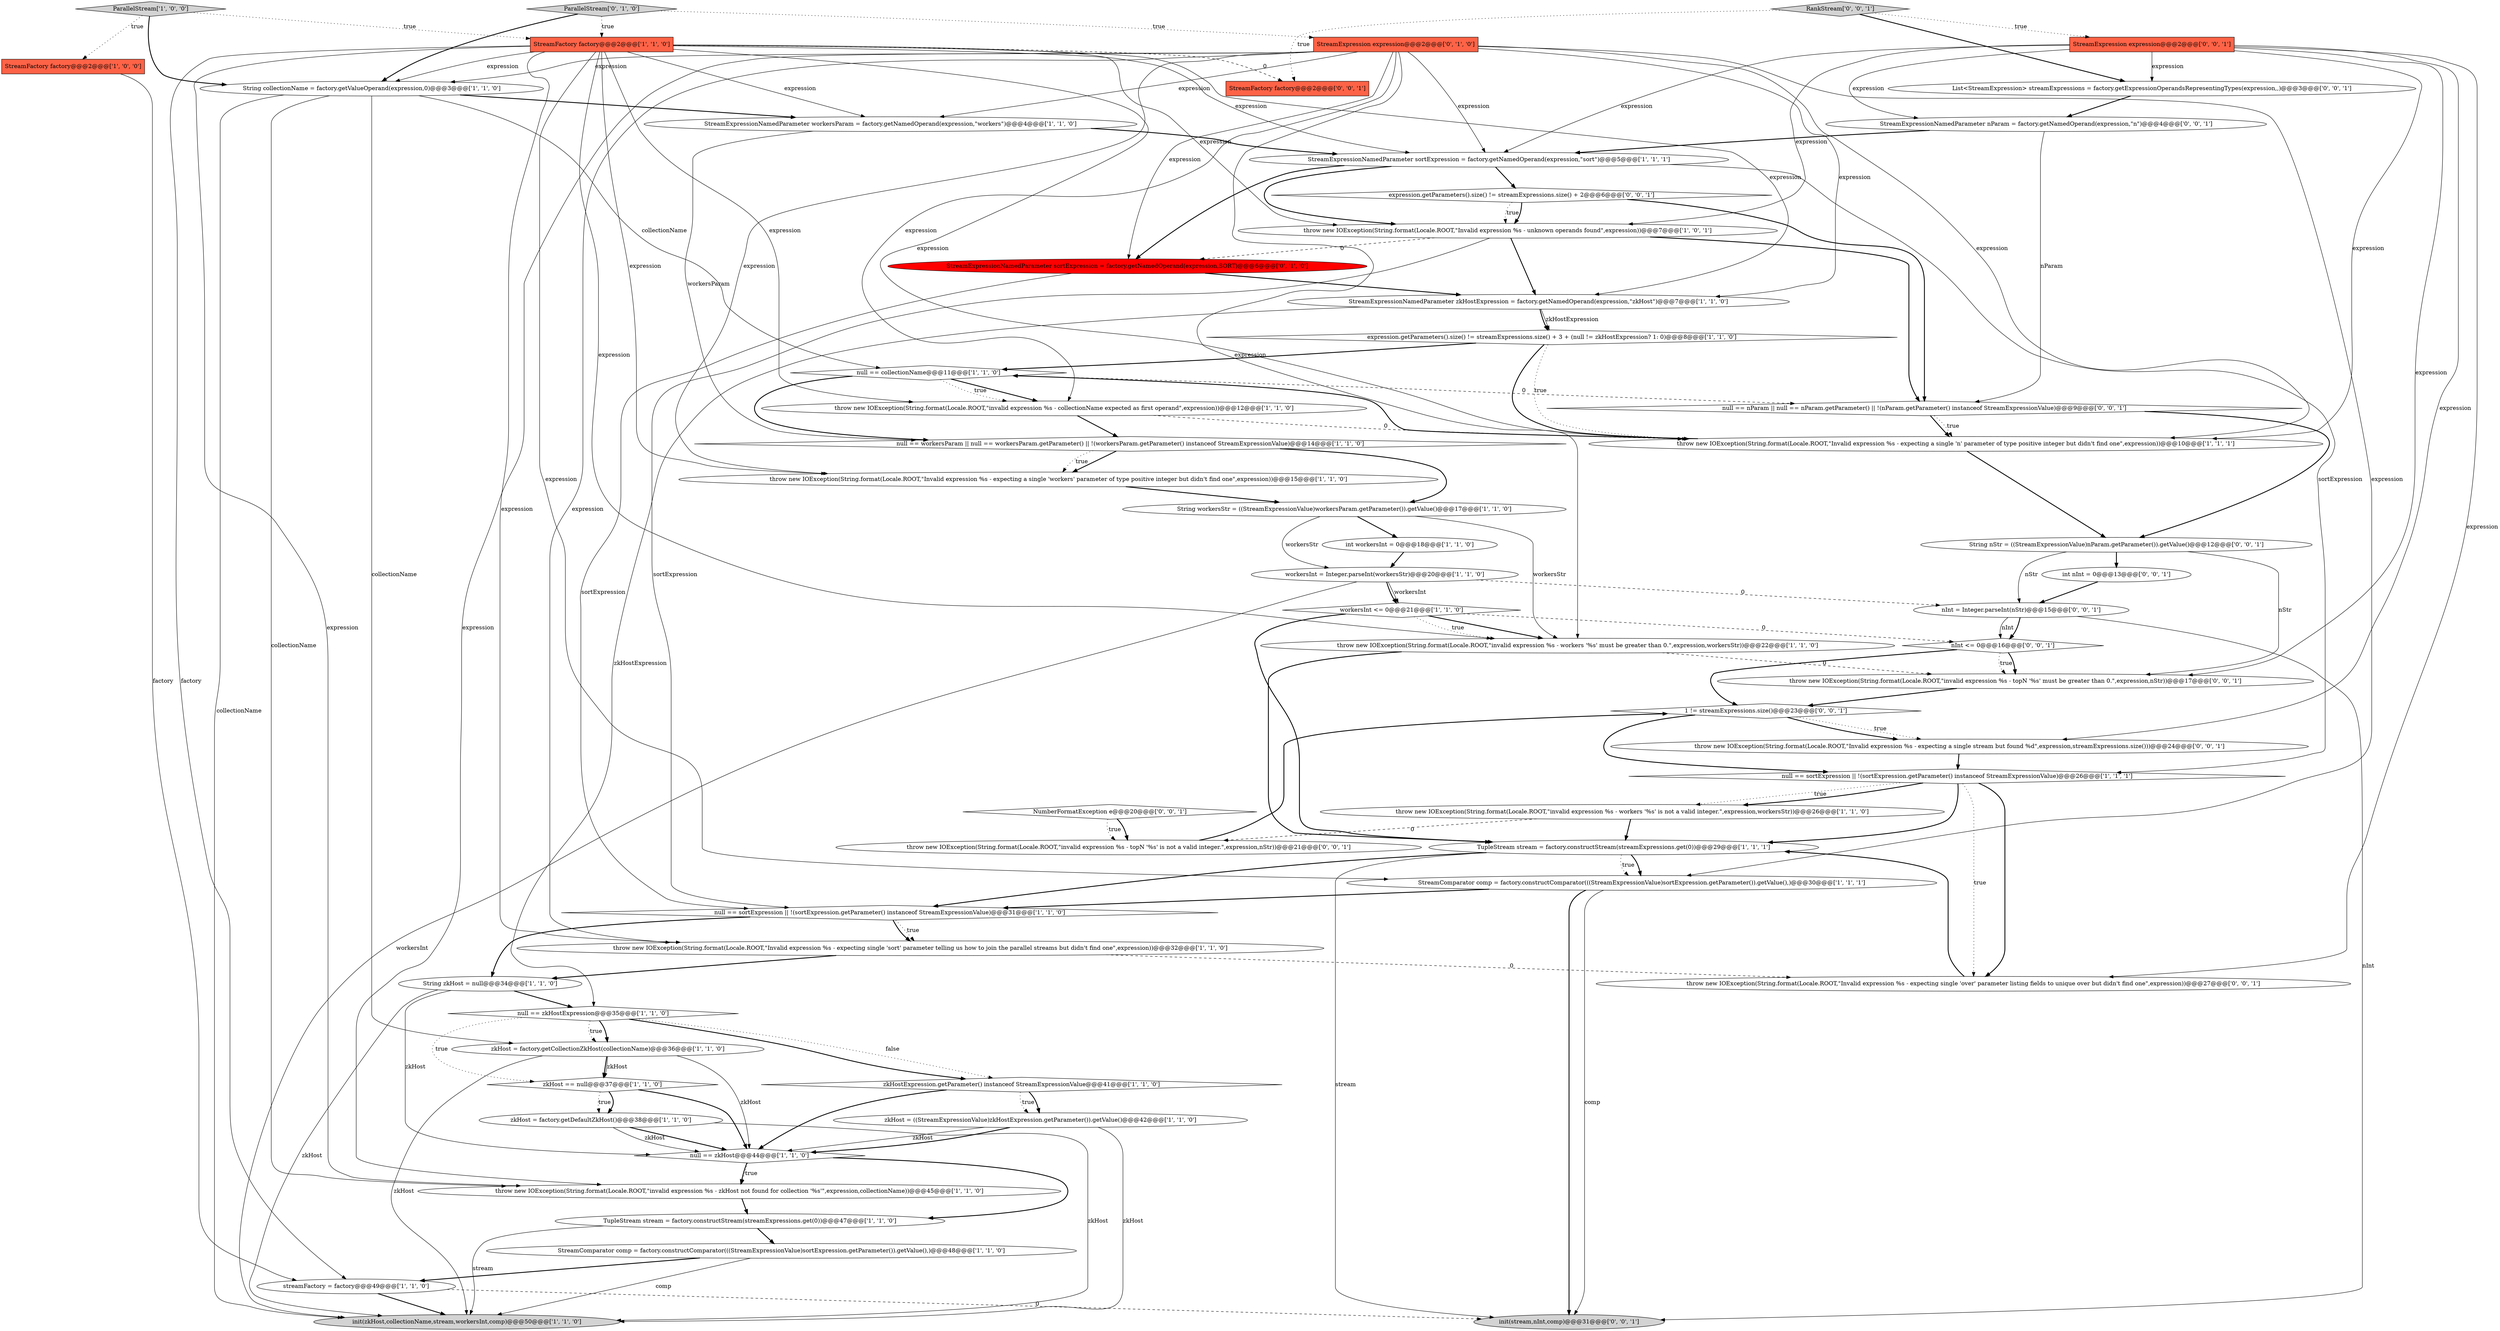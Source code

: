 digraph {
28 [style = filled, label = "zkHostExpression.getParameter() instanceof StreamExpressionValue@@@41@@@['1', '1', '0']", fillcolor = white, shape = diamond image = "AAA0AAABBB1BBB"];
50 [style = filled, label = "RankStream['0', '0', '1']", fillcolor = lightgray, shape = diamond image = "AAA0AAABBB3BBB"];
44 [style = filled, label = "StreamExpression expression@@@2@@@['0', '0', '1']", fillcolor = tomato, shape = box image = "AAA0AAABBB3BBB"];
6 [style = filled, label = "StreamExpressionNamedParameter zkHostExpression = factory.getNamedOperand(expression,\"zkHost\")@@@7@@@['1', '1', '0']", fillcolor = white, shape = ellipse image = "AAA0AAABBB1BBB"];
23 [style = filled, label = "TupleStream stream = factory.constructStream(streamExpressions.get(0))@@@47@@@['1', '1', '0']", fillcolor = white, shape = ellipse image = "AAA0AAABBB1BBB"];
30 [style = filled, label = "int workersInt = 0@@@18@@@['1', '1', '0']", fillcolor = white, shape = ellipse image = "AAA0AAABBB1BBB"];
34 [style = filled, label = "null == sortExpression || !(sortExpression.getParameter() instanceof StreamExpressionValue)@@@31@@@['1', '1', '0']", fillcolor = white, shape = diamond image = "AAA0AAABBB1BBB"];
46 [style = filled, label = "nInt <= 0@@@16@@@['0', '0', '1']", fillcolor = white, shape = diamond image = "AAA0AAABBB3BBB"];
54 [style = filled, label = "StreamFactory factory@@@2@@@['0', '0', '1']", fillcolor = tomato, shape = box image = "AAA0AAABBB3BBB"];
48 [style = filled, label = "null == nParam || null == nParam.getParameter() || !(nParam.getParameter() instanceof StreamExpressionValue)@@@9@@@['0', '0', '1']", fillcolor = white, shape = diamond image = "AAA0AAABBB3BBB"];
24 [style = filled, label = "ParallelStream['1', '0', '0']", fillcolor = lightgray, shape = diamond image = "AAA0AAABBB1BBB"];
38 [style = filled, label = "StreamExpression expression@@@2@@@['0', '1', '0']", fillcolor = tomato, shape = box image = "AAA0AAABBB2BBB"];
5 [style = filled, label = "StreamFactory factory@@@2@@@['1', '0', '0']", fillcolor = tomato, shape = box image = "AAA0AAABBB1BBB"];
26 [style = filled, label = "StreamExpressionNamedParameter sortExpression = factory.getNamedOperand(expression,\"sort\")@@@5@@@['1', '1', '1']", fillcolor = white, shape = ellipse image = "AAA0AAABBB1BBB"];
41 [style = filled, label = "StreamExpressionNamedParameter nParam = factory.getNamedOperand(expression,\"n\")@@@4@@@['0', '0', '1']", fillcolor = white, shape = ellipse image = "AAA0AAABBB3BBB"];
43 [style = filled, label = "1 != streamExpressions.size()@@@23@@@['0', '0', '1']", fillcolor = white, shape = diamond image = "AAA0AAABBB3BBB"];
56 [style = filled, label = "init(stream,nInt,comp)@@@31@@@['0', '0', '1']", fillcolor = lightgray, shape = ellipse image = "AAA0AAABBB3BBB"];
2 [style = filled, label = "null == zkHostExpression@@@35@@@['1', '1', '0']", fillcolor = white, shape = diamond image = "AAA0AAABBB1BBB"];
53 [style = filled, label = "List<StreamExpression> streamExpressions = factory.getExpressionOperandsRepresentingTypes(expression,,)@@@3@@@['0', '0', '1']", fillcolor = white, shape = ellipse image = "AAA0AAABBB3BBB"];
39 [style = filled, label = "ParallelStream['0', '1', '0']", fillcolor = lightgray, shape = diamond image = "AAA0AAABBB2BBB"];
51 [style = filled, label = "throw new IOException(String.format(Locale.ROOT,\"invalid expression %s - topN '%s' is not a valid integer.\",expression,nStr))@@@21@@@['0', '0', '1']", fillcolor = white, shape = ellipse image = "AAA0AAABBB3BBB"];
25 [style = filled, label = "throw new IOException(String.format(Locale.ROOT,\"Invalid expression %s - expecting single 'sort' parameter telling us how to join the parallel streams but didn't find one\",expression))@@@32@@@['1', '1', '0']", fillcolor = white, shape = ellipse image = "AAA0AAABBB1BBB"];
49 [style = filled, label = "throw new IOException(String.format(Locale.ROOT,\"Invalid expression %s - expecting a single stream but found %d\",expression,streamExpressions.size()))@@@24@@@['0', '0', '1']", fillcolor = white, shape = ellipse image = "AAA0AAABBB3BBB"];
45 [style = filled, label = "throw new IOException(String.format(Locale.ROOT,\"invalid expression %s - topN '%s' must be greater than 0.\",expression,nStr))@@@17@@@['0', '0', '1']", fillcolor = white, shape = ellipse image = "AAA0AAABBB3BBB"];
16 [style = filled, label = "throw new IOException(String.format(Locale.ROOT,\"invalid expression %s - zkHost not found for collection '%s'\",expression,collectionName))@@@45@@@['1', '1', '0']", fillcolor = white, shape = ellipse image = "AAA0AAABBB1BBB"];
0 [style = filled, label = "throw new IOException(String.format(Locale.ROOT,\"invalid expression %s - collectionName expected as first operand\",expression))@@@12@@@['1', '1', '0']", fillcolor = white, shape = ellipse image = "AAA0AAABBB1BBB"];
47 [style = filled, label = "int nInt = 0@@@13@@@['0', '0', '1']", fillcolor = white, shape = ellipse image = "AAA0AAABBB3BBB"];
19 [style = filled, label = "zkHost = ((StreamExpressionValue)zkHostExpression.getParameter()).getValue()@@@42@@@['1', '1', '0']", fillcolor = white, shape = ellipse image = "AAA0AAABBB1BBB"];
15 [style = filled, label = "throw new IOException(String.format(Locale.ROOT,\"invalid expression %s - workers '%s' is not a valid integer.\",expression,workersStr))@@@26@@@['1', '1', '0']", fillcolor = white, shape = ellipse image = "AAA0AAABBB1BBB"];
11 [style = filled, label = "TupleStream stream = factory.constructStream(streamExpressions.get(0))@@@29@@@['1', '1', '1']", fillcolor = white, shape = ellipse image = "AAA0AAABBB1BBB"];
55 [style = filled, label = "NumberFormatException e@@@20@@@['0', '0', '1']", fillcolor = white, shape = diamond image = "AAA0AAABBB3BBB"];
20 [style = filled, label = "expression.getParameters().size() != streamExpressions.size() + 3 + (null != zkHostExpression? 1: 0)@@@8@@@['1', '1', '0']", fillcolor = white, shape = diamond image = "AAA0AAABBB1BBB"];
13 [style = filled, label = "StreamFactory factory@@@2@@@['1', '1', '0']", fillcolor = tomato, shape = box image = "AAA0AAABBB1BBB"];
57 [style = filled, label = "nInt = Integer.parseInt(nStr)@@@15@@@['0', '0', '1']", fillcolor = white, shape = ellipse image = "AAA0AAABBB3BBB"];
58 [style = filled, label = "expression.getParameters().size() != streamExpressions.size() + 2@@@6@@@['0', '0', '1']", fillcolor = white, shape = diamond image = "AAA0AAABBB3BBB"];
9 [style = filled, label = "null == workersParam || null == workersParam.getParameter() || !(workersParam.getParameter() instanceof StreamExpressionValue)@@@14@@@['1', '1', '0']", fillcolor = white, shape = diamond image = "AAA0AAABBB1BBB"];
29 [style = filled, label = "null == zkHost@@@44@@@['1', '1', '0']", fillcolor = white, shape = diamond image = "AAA0AAABBB1BBB"];
27 [style = filled, label = "String zkHost = null@@@34@@@['1', '1', '0']", fillcolor = white, shape = ellipse image = "AAA0AAABBB1BBB"];
18 [style = filled, label = "null == sortExpression || !(sortExpression.getParameter() instanceof StreamExpressionValue)@@@26@@@['1', '1', '1']", fillcolor = white, shape = diamond image = "AAA0AAABBB1BBB"];
10 [style = filled, label = "throw new IOException(String.format(Locale.ROOT,\"Invalid expression %s - expecting a single 'n' parameter of type positive integer but didn't find one\",expression))@@@10@@@['1', '1', '1']", fillcolor = white, shape = ellipse image = "AAA0AAABBB1BBB"];
52 [style = filled, label = "throw new IOException(String.format(Locale.ROOT,\"Invalid expression %s - expecting single 'over' parameter listing fields to unique over but didn't find one\",expression))@@@27@@@['0', '0', '1']", fillcolor = white, shape = ellipse image = "AAA0AAABBB3BBB"];
36 [style = filled, label = "throw new IOException(String.format(Locale.ROOT,\"invalid expression %s - workers '%s' must be greater than 0.\",expression,workersStr))@@@22@@@['1', '1', '0']", fillcolor = white, shape = ellipse image = "AAA0AAABBB1BBB"];
17 [style = filled, label = "null == collectionName@@@11@@@['1', '1', '0']", fillcolor = white, shape = diamond image = "AAA0AAABBB1BBB"];
12 [style = filled, label = "workersInt = Integer.parseInt(workersStr)@@@20@@@['1', '1', '0']", fillcolor = white, shape = ellipse image = "AAA0AAABBB1BBB"];
31 [style = filled, label = "streamFactory = factory@@@49@@@['1', '1', '0']", fillcolor = white, shape = ellipse image = "AAA0AAABBB1BBB"];
40 [style = filled, label = "StreamExpressionNamedParameter sortExpression = factory.getNamedOperand(expression,SORT)@@@6@@@['0', '1', '0']", fillcolor = red, shape = ellipse image = "AAA1AAABBB2BBB"];
8 [style = filled, label = "StreamExpressionNamedParameter workersParam = factory.getNamedOperand(expression,\"workers\")@@@4@@@['1', '1', '0']", fillcolor = white, shape = ellipse image = "AAA0AAABBB1BBB"];
32 [style = filled, label = "StreamComparator comp = factory.constructComparator(((StreamExpressionValue)sortExpression.getParameter()).getValue(),)@@@30@@@['1', '1', '1']", fillcolor = white, shape = ellipse image = "AAA0AAABBB1BBB"];
14 [style = filled, label = "throw new IOException(String.format(Locale.ROOT,\"Invalid expression %s - expecting a single 'workers' parameter of type positive integer but didn't find one\",expression))@@@15@@@['1', '1', '0']", fillcolor = white, shape = ellipse image = "AAA0AAABBB1BBB"];
33 [style = filled, label = "zkHost = factory.getCollectionZkHost(collectionName)@@@36@@@['1', '1', '0']", fillcolor = white, shape = ellipse image = "AAA0AAABBB1BBB"];
7 [style = filled, label = "zkHost == null@@@37@@@['1', '1', '0']", fillcolor = white, shape = diamond image = "AAA0AAABBB1BBB"];
22 [style = filled, label = "workersInt <= 0@@@21@@@['1', '1', '0']", fillcolor = white, shape = diamond image = "AAA0AAABBB1BBB"];
37 [style = filled, label = "init(zkHost,collectionName,stream,workersInt,comp)@@@50@@@['1', '1', '0']", fillcolor = lightgray, shape = ellipse image = "AAA0AAABBB1BBB"];
1 [style = filled, label = "throw new IOException(String.format(Locale.ROOT,\"Invalid expression %s - unknown operands found\",expression))@@@7@@@['1', '0', '1']", fillcolor = white, shape = ellipse image = "AAA0AAABBB1BBB"];
4 [style = filled, label = "zkHost = factory.getDefaultZkHost()@@@38@@@['1', '1', '0']", fillcolor = white, shape = ellipse image = "AAA0AAABBB1BBB"];
3 [style = filled, label = "StreamComparator comp = factory.constructComparator(((StreamExpressionValue)sortExpression.getParameter()).getValue(),)@@@48@@@['1', '1', '0']", fillcolor = white, shape = ellipse image = "AAA0AAABBB1BBB"];
42 [style = filled, label = "String nStr = ((StreamExpressionValue)nParam.getParameter()).getValue()@@@12@@@['0', '0', '1']", fillcolor = white, shape = ellipse image = "AAA0AAABBB3BBB"];
21 [style = filled, label = "String workersStr = ((StreamExpressionValue)workersParam.getParameter()).getValue()@@@17@@@['1', '1', '0']", fillcolor = white, shape = ellipse image = "AAA0AAABBB1BBB"];
35 [style = filled, label = "String collectionName = factory.getValueOperand(expression,0)@@@3@@@['1', '1', '0']", fillcolor = white, shape = ellipse image = "AAA0AAABBB1BBB"];
44->10 [style = solid, label="expression"];
31->37 [style = bold, label=""];
40->6 [style = bold, label=""];
38->8 [style = solid, label="expression"];
17->9 [style = bold, label=""];
15->51 [style = dashed, label="0"];
13->36 [style = solid, label="expression"];
18->15 [style = dotted, label="true"];
13->8 [style = solid, label="expression"];
35->17 [style = solid, label="collectionName"];
55->51 [style = bold, label=""];
10->17 [style = bold, label=""];
26->40 [style = bold, label=""];
32->34 [style = bold, label=""];
38->10 [style = solid, label="expression"];
21->30 [style = bold, label=""];
28->19 [style = dotted, label="true"];
43->18 [style = bold, label=""];
17->48 [style = dashed, label="0"];
35->16 [style = solid, label="collectionName"];
36->11 [style = bold, label=""];
19->37 [style = solid, label="zkHost"];
1->40 [style = dashed, label="0"];
31->56 [style = dashed, label="0"];
44->45 [style = solid, label="expression"];
42->57 [style = solid, label="nStr"];
15->11 [style = bold, label=""];
45->43 [style = bold, label=""];
53->41 [style = bold, label=""];
35->8 [style = bold, label=""];
9->14 [style = bold, label=""];
9->21 [style = bold, label=""];
13->26 [style = solid, label="expression"];
48->10 [style = bold, label=""];
33->37 [style = solid, label="zkHost"];
13->35 [style = solid, label="expression"];
13->14 [style = solid, label="expression"];
2->28 [style = bold, label=""];
27->2 [style = bold, label=""];
12->22 [style = bold, label=""];
29->16 [style = dotted, label="true"];
24->5 [style = dotted, label="true"];
38->25 [style = solid, label="expression"];
57->46 [style = bold, label=""];
44->1 [style = solid, label="expression"];
7->29 [style = bold, label=""];
33->7 [style = bold, label=""];
32->56 [style = bold, label=""];
33->7 [style = solid, label="zkHost"];
25->52 [style = dashed, label="0"];
5->31 [style = solid, label="factory"];
35->37 [style = solid, label="collectionName"];
12->37 [style = solid, label="workersInt"];
58->1 [style = dotted, label="true"];
1->34 [style = solid, label="sortExpression"];
32->56 [style = solid, label="comp"];
26->1 [style = bold, label=""];
18->11 [style = bold, label=""];
13->25 [style = solid, label="expression"];
18->15 [style = bold, label=""];
50->44 [style = dotted, label="true"];
44->52 [style = solid, label="expression"];
38->26 [style = solid, label="expression"];
21->12 [style = solid, label="workersStr"];
27->37 [style = solid, label="zkHost"];
23->3 [style = bold, label=""];
23->37 [style = solid, label="stream"];
29->23 [style = bold, label=""];
38->35 [style = solid, label="expression"];
0->10 [style = dashed, label="0"];
57->56 [style = solid, label="nInt"];
11->56 [style = solid, label="stream"];
47->57 [style = bold, label=""];
25->27 [style = bold, label=""];
39->35 [style = bold, label=""];
20->10 [style = dotted, label="true"];
49->18 [style = bold, label=""];
12->22 [style = solid, label="workersInt"];
28->19 [style = bold, label=""];
46->45 [style = dotted, label="true"];
38->14 [style = solid, label="expression"];
2->33 [style = bold, label=""];
43->49 [style = dotted, label="true"];
21->36 [style = solid, label="workersStr"];
13->16 [style = solid, label="expression"];
29->16 [style = bold, label=""];
38->40 [style = solid, label="expression"];
14->21 [style = bold, label=""];
22->11 [style = bold, label=""];
36->45 [style = dashed, label="0"];
46->43 [style = bold, label=""];
24->13 [style = dotted, label="true"];
35->33 [style = solid, label="collectionName"];
28->29 [style = bold, label=""];
19->29 [style = solid, label="zkHost"];
33->29 [style = solid, label="zkHost"];
13->10 [style = solid, label="expression"];
38->0 [style = solid, label="expression"];
27->29 [style = solid, label="zkHost"];
6->20 [style = solid, label="zkHostExpression"];
50->54 [style = dotted, label="true"];
19->29 [style = bold, label=""];
1->48 [style = bold, label=""];
42->45 [style = solid, label="nStr"];
13->31 [style = solid, label="factory"];
42->47 [style = bold, label=""];
11->32 [style = bold, label=""];
4->29 [style = bold, label=""];
2->28 [style = dotted, label="false"];
7->4 [style = bold, label=""];
40->34 [style = solid, label="sortExpression"];
16->23 [style = bold, label=""];
41->48 [style = solid, label="nParam"];
48->10 [style = dotted, label="true"];
6->20 [style = bold, label=""];
58->1 [style = bold, label=""];
13->32 [style = solid, label="expression"];
44->26 [style = solid, label="expression"];
13->1 [style = solid, label="expression"];
1->6 [style = bold, label=""];
17->0 [style = bold, label=""];
30->12 [style = bold, label=""];
58->48 [style = bold, label=""];
38->6 [style = solid, label="expression"];
44->49 [style = solid, label="expression"];
57->46 [style = solid, label="nInt"];
4->29 [style = solid, label="zkHost"];
51->43 [style = bold, label=""];
22->36 [style = dotted, label="true"];
39->13 [style = dotted, label="true"];
4->37 [style = solid, label="zkHost"];
18->52 [style = bold, label=""];
18->52 [style = dotted, label="true"];
34->25 [style = dotted, label="true"];
13->54 [style = dashed, label="0"];
52->11 [style = bold, label=""];
44->41 [style = solid, label="expression"];
11->32 [style = dotted, label="true"];
26->58 [style = bold, label=""];
0->9 [style = bold, label=""];
17->0 [style = dotted, label="true"];
20->17 [style = bold, label=""];
8->9 [style = solid, label="workersParam"];
34->25 [style = bold, label=""];
13->0 [style = solid, label="expression"];
26->18 [style = solid, label="sortExpression"];
24->35 [style = bold, label=""];
3->31 [style = bold, label=""];
39->38 [style = dotted, label="true"];
12->57 [style = dashed, label="0"];
22->46 [style = dashed, label="0"];
48->42 [style = bold, label=""];
9->14 [style = dotted, label="true"];
38->32 [style = solid, label="expression"];
38->16 [style = solid, label="expression"];
6->2 [style = solid, label="zkHostExpression"];
20->10 [style = bold, label=""];
13->6 [style = solid, label="expression"];
11->34 [style = bold, label=""];
10->42 [style = bold, label=""];
2->33 [style = dotted, label="true"];
2->7 [style = dotted, label="true"];
3->37 [style = solid, label="comp"];
22->36 [style = bold, label=""];
7->4 [style = dotted, label="true"];
55->51 [style = dotted, label="true"];
46->45 [style = bold, label=""];
43->49 [style = bold, label=""];
41->26 [style = bold, label=""];
38->36 [style = solid, label="expression"];
50->53 [style = bold, label=""];
44->53 [style = solid, label="expression"];
34->27 [style = bold, label=""];
8->26 [style = bold, label=""];
}
